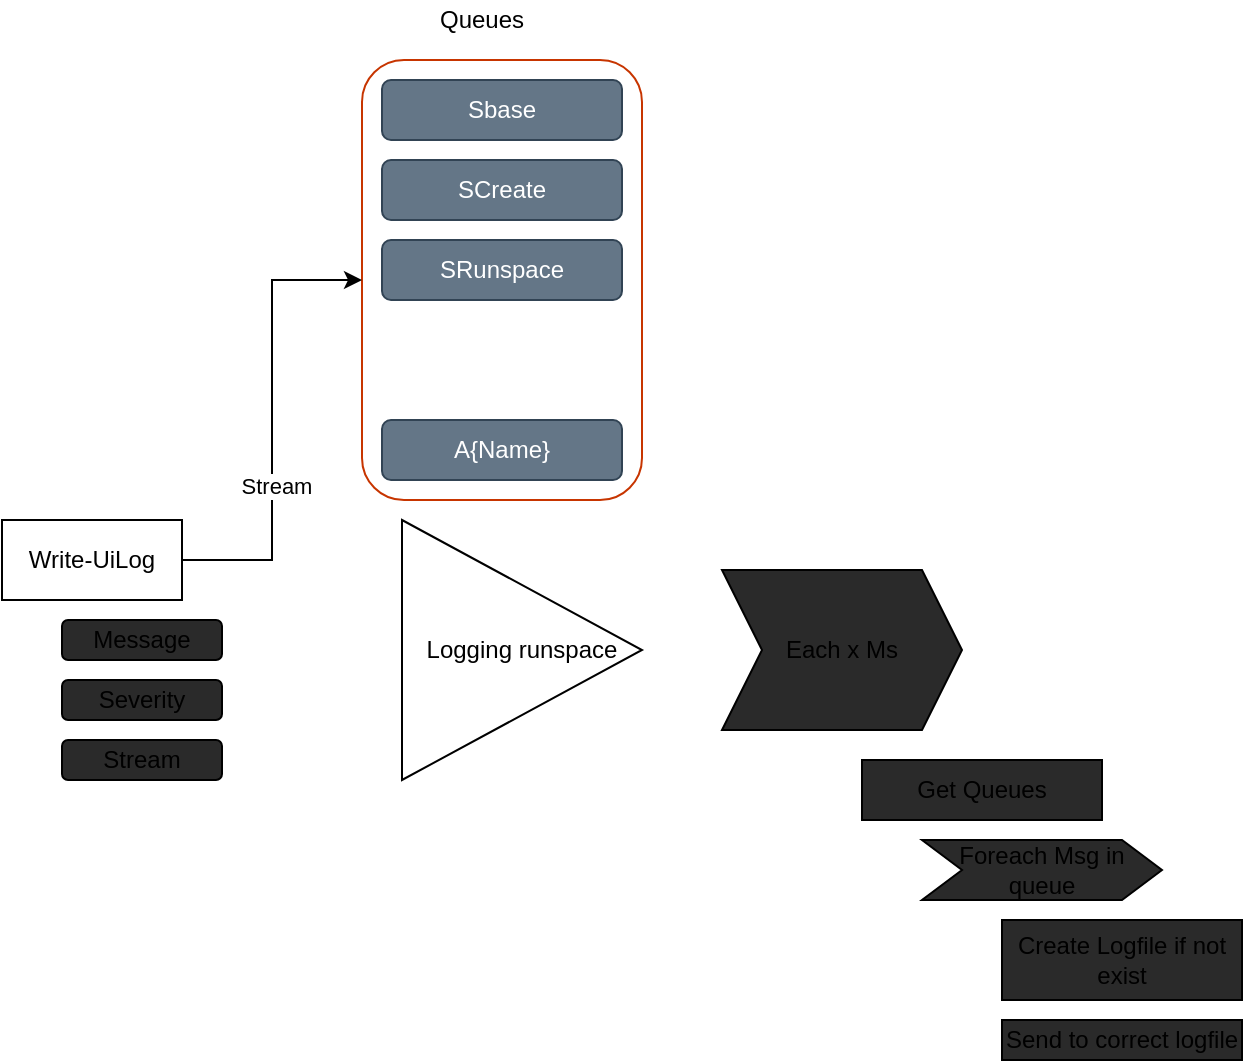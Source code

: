 <mxfile>
    <diagram id="tJ8CGXLxaykKsRz9Lep4" name="Page-1">
        <mxGraphModel dx="626" dy="1738" grid="1" gridSize="10" guides="1" tooltips="1" connect="1" arrows="1" fold="1" page="1" pageScale="1" pageWidth="850" pageHeight="1100" math="0" shadow="0">
            <root>
                <mxCell id="0"/>
                <mxCell id="1" parent="0"/>
                <mxCell id="5" value="" style="rounded=1;whiteSpace=wrap;html=1;strokeColor=#C73500;fontColor=#ffffff;fillColor=none;" vertex="1" parent="1">
                    <mxGeometry x="200" y="-60" width="140" height="220" as="geometry"/>
                </mxCell>
                <mxCell id="20" style="edgeStyle=orthogonalEdgeStyle;rounded=0;orthogonalLoop=1;jettySize=auto;html=1;exitX=1;exitY=0.5;exitDx=0;exitDy=0;entryX=0;entryY=0.5;entryDx=0;entryDy=0;" edge="1" parent="1" source="2" target="5">
                    <mxGeometry relative="1" as="geometry"/>
                </mxCell>
                <mxCell id="22" value="Stream" style="edgeLabel;html=1;align=center;verticalAlign=middle;resizable=0;points=[];" vertex="1" connectable="0" parent="20">
                    <mxGeometry x="-0.288" y="-2" relative="1" as="geometry">
                        <mxPoint as="offset"/>
                    </mxGeometry>
                </mxCell>
                <mxCell id="2" value="Write-UiLog" style="rounded=0;whiteSpace=wrap;html=1;" vertex="1" parent="1">
                    <mxGeometry x="20" y="170" width="90" height="40" as="geometry"/>
                </mxCell>
                <mxCell id="3" value="Logging runspace" style="triangle;whiteSpace=wrap;html=1;" vertex="1" parent="1">
                    <mxGeometry x="220" y="170" width="120" height="130" as="geometry"/>
                </mxCell>
                <mxCell id="6" value="Queues" style="text;html=1;strokeColor=none;fillColor=none;align=center;verticalAlign=middle;whiteSpace=wrap;rounded=0;" vertex="1" parent="1">
                    <mxGeometry x="240" y="-90" width="40" height="20" as="geometry"/>
                </mxCell>
                <mxCell id="7" value="Sbase" style="rounded=1;whiteSpace=wrap;html=1;fillColor=#647687;strokeColor=#314354;fontColor=#ffffff;" vertex="1" parent="1">
                    <mxGeometry x="210" y="-50" width="120" height="30" as="geometry"/>
                </mxCell>
                <mxCell id="8" value="A{Name}" style="rounded=1;whiteSpace=wrap;html=1;fillColor=#647687;strokeColor=#314354;fontColor=#ffffff;" vertex="1" parent="1">
                    <mxGeometry x="210" y="120" width="120" height="30" as="geometry"/>
                </mxCell>
                <mxCell id="9" value="SCreate" style="rounded=1;whiteSpace=wrap;html=1;fillColor=#647687;strokeColor=#314354;fontColor=#ffffff;" vertex="1" parent="1">
                    <mxGeometry x="210" y="-10" width="120" height="30" as="geometry"/>
                </mxCell>
                <mxCell id="11" value="Each x Ms" style="shape=step;perimeter=stepPerimeter;whiteSpace=wrap;html=1;fixedSize=1;fillColor=#2a2a2a;" vertex="1" parent="1">
                    <mxGeometry x="380" y="195" width="120" height="80" as="geometry"/>
                </mxCell>
                <mxCell id="12" value="Get Queues" style="rounded=0;whiteSpace=wrap;html=1;fillColor=#2a2a2a;" vertex="1" parent="1">
                    <mxGeometry x="450" y="290" width="120" height="30" as="geometry"/>
                </mxCell>
                <mxCell id="14" value="Foreach Msg in queue" style="shape=step;perimeter=stepPerimeter;whiteSpace=wrap;html=1;fixedSize=1;fillColor=#2a2a2a;" vertex="1" parent="1">
                    <mxGeometry x="480" y="330" width="120" height="30" as="geometry"/>
                </mxCell>
                <mxCell id="15" value="Send to correct logfile" style="rounded=0;whiteSpace=wrap;html=1;fillColor=#2a2a2a;" vertex="1" parent="1">
                    <mxGeometry x="520" y="420" width="120" height="20" as="geometry"/>
                </mxCell>
                <mxCell id="17" value="Create Logfile if not exist" style="rounded=0;whiteSpace=wrap;html=1;fillColor=#2a2a2a;" vertex="1" parent="1">
                    <mxGeometry x="520" y="370" width="120" height="40" as="geometry"/>
                </mxCell>
                <mxCell id="18" value="Message" style="rounded=1;whiteSpace=wrap;html=1;fillColor=#2a2a2a;" vertex="1" parent="1">
                    <mxGeometry x="50" y="220" width="80" height="20" as="geometry"/>
                </mxCell>
                <mxCell id="19" value="Severity" style="rounded=1;whiteSpace=wrap;html=1;fillColor=#2a2a2a;" vertex="1" parent="1">
                    <mxGeometry x="50" y="250" width="80" height="20" as="geometry"/>
                </mxCell>
                <mxCell id="21" value="Stream" style="rounded=1;whiteSpace=wrap;html=1;fillColor=#2a2a2a;" vertex="1" parent="1">
                    <mxGeometry x="50" y="280" width="80" height="20" as="geometry"/>
                </mxCell>
                <mxCell id="24" value="SRunspace" style="rounded=1;whiteSpace=wrap;html=1;fillColor=#647687;strokeColor=#314354;fontColor=#ffffff;" vertex="1" parent="1">
                    <mxGeometry x="210" y="30" width="120" height="30" as="geometry"/>
                </mxCell>
            </root>
        </mxGraphModel>
    </diagram>
</mxfile>